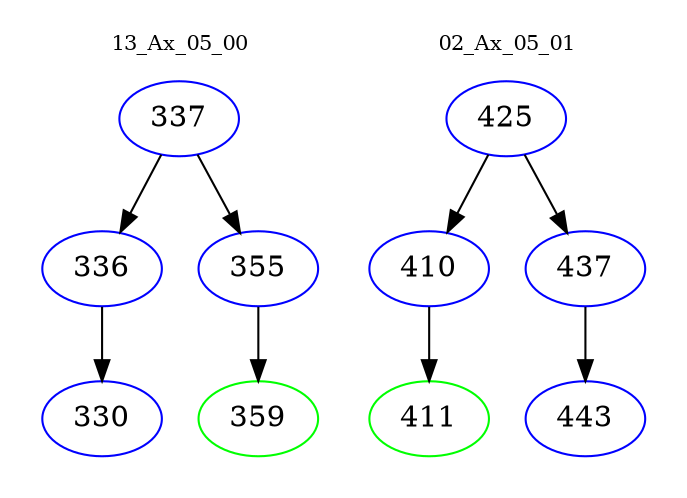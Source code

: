 digraph{
subgraph cluster_0 {
color = white
label = "13_Ax_05_00";
fontsize=10;
T0_337 [label="337", color="blue"]
T0_337 -> T0_336 [color="black"]
T0_336 [label="336", color="blue"]
T0_336 -> T0_330 [color="black"]
T0_330 [label="330", color="blue"]
T0_337 -> T0_355 [color="black"]
T0_355 [label="355", color="blue"]
T0_355 -> T0_359 [color="black"]
T0_359 [label="359", color="green"]
}
subgraph cluster_1 {
color = white
label = "02_Ax_05_01";
fontsize=10;
T1_425 [label="425", color="blue"]
T1_425 -> T1_410 [color="black"]
T1_410 [label="410", color="blue"]
T1_410 -> T1_411 [color="black"]
T1_411 [label="411", color="green"]
T1_425 -> T1_437 [color="black"]
T1_437 [label="437", color="blue"]
T1_437 -> T1_443 [color="black"]
T1_443 [label="443", color="blue"]
}
}
